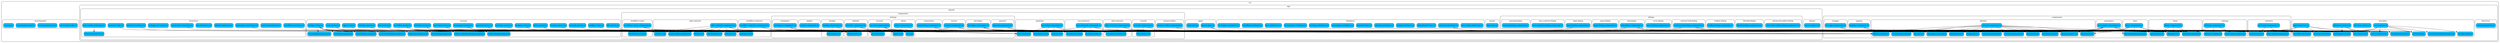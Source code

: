 digraph test {

subgraph clustersrc {
		node [style="filled,rounded", fillcolor=deepskyblue, shape=box];
subgraph clusterapp {
		node [style="filled,rounded", fillcolor=deepskyblue, shape=box];
subgraph clustercomponents {
		node [style="filled,rounded", fillcolor=deepskyblue, shape=box];
subgraph clustercontracts {
		node [style="filled,rounded", fillcolor=deepskyblue, shape=box];
contractscomponentts[label="contracts.component.ts"];
contractscomponentts -> {editcontractscomponent, contractservice}


	label="contracts";
	style=rounded;

}

subgraph clusterhome {
		node [style="filled,rounded", fillcolor=deepskyblue, shape=box];
	homecomponentts[label="home.component.ts"];
	homecomponentts -> {generalservice, quickbarcomponent, dialogservice}


	label="home";
	style=rounded;

}

subgraph clusteridentity {
		node [style="filled,rounded", fillcolor=deepskyblue, shape=box];
		identitycomponentts[label="identity.component.ts"];
		identitycomponentts -> {keyservice, ledgerservice, identityservice, dialogservice, namespaceservice, connectionstructures, keystructures, namespacestructures, identitystructure, identityinterfaces, connectioninterfaces, keyinterfaces, namespaceinterfaces}


	label="identity";
	style=rounded;

}

subgraph clusterkeys {
		node [style="filled,rounded", fillcolor=deepskyblue, shape=box];
			keyscomponentts[label="keys.component.ts"];
			keyscomponentts -> {quickbarcomponent, blockeddialogcomponent, keyservice, dialogservice, keystructures, keyinterfaces}


	label="keys";
	style=rounded;

}

subgraph clusternamespace {
		node [style="filled,rounded", fillcolor=deepskyblue, shape=box];
				namespacecomponentts[label="namespace.component.ts"];
				namespacecomponentts -> {namespaceservice, ledgerservice, generalservice, dialogservice, identityservice, quickbarcomponent, namespacestructures, identitystructure, identityinterfaces, namespaceinterfaces}


	label="namespace";
	style=rounded;

}

subgraph clustersettings {
		node [style="filled,rounded", fillcolor=deepskyblue, shape=box];
					settingscomponentts[label="settings.component.ts"];
					settingscomponentts -> {quickbarcomponent, connectionscomponent, defaultscomponent}


	label="settings";
	style=rounded;

}

subgraph clustersigning {
		node [style="filled,rounded", fillcolor=deepskyblue, shape=box];
						signingcomponentts[label="signing.component.ts"];
						signingcomponentts -> {keyservice, keyinterfaces}


	label="signing";
	style=rounded;

}

subgraph clusterswagger {
		node [style="filled,rounded", fillcolor=deepskyblue, shape=box];
							swaggercomponentts[label="swagger.component.ts"];
							swaggercomponentts -> {ledgerservice, connectionstructures}


	label="swagger";
	style=rounded;

}


	label="components";
	style=rounded;

}

subgraph clusterdirectives {
		node [style="filled,rounded", fillcolor=deepskyblue, shape=box];
	webviewdirectivets[label="webview.directive.ts"];
	webviewdirectivets -> {}


	label="directives";
	style=rounded;

}

subgraph clusterproviders {
		node [style="filled,rounded", fillcolor=deepskyblue, shape=box];
		databaseservicets[label="database.service.ts"];
		databaseservicets -> {electronservice, workspaceinterfaces, settingsstructures}

		electronservicets[label="electron.service.ts"];
		electronservicets -> {}

		saveservicets[label="save.service.ts"];
		saveservicets -> {savecontractdialogcomponent, contractservice, dialogservice, contractstructures, errorsclasses, dialoginterfaces, workflowinterfaces, contractinterfaces}

		uploadservicets[label="upload.service.ts"];
		uploadservicets -> {ledgerservice, dialogservice, contractstructures, errorsclasses, connectioninterfaces, identityinterfaces, namespaceinterfaces, contractinterfaces, namespaceservice}


	label="providers";
	style=rounded;

}

subgraph clustershared {
		node [style="filled,rounded", fillcolor=deepskyblue, shape=box];
			subgraph clusterclasses {
								node [style="filled,rounded", fillcolor=deepskyblue, shape=box];
			errorsclassests[label="errors.classes.ts"];
			errorsclassests -> {}


				label="classes";
				style=rounded;

			}

			subgraph clustercomponents2 {
								node [style="filled,rounded", fillcolor=deepskyblue, shape=box];
				subgraph clusterconsole {
										node [style="filled,rounded", fillcolor=deepskyblue, shape=box];
				consolecomponentts[label="console.component.ts"];
				consolecomponentts -> {consoleservice, electronservice, generalservice}


					label="console";
					style=rounded;

				}

				subgraph clustereditcontracts {
										node [style="filled,rounded", fillcolor=deepskyblue, shape=box];
					editcontractscomponentts[label="edit-contracts.component.ts"];
					editcontractscomponentts -> {monacoeditorcomponent, dataservice, generalservice, electronservice, saveservice, quickbarcomponent, dialogservice, fileservice, contractstructures, errorsclasses, workflowservice, contractinterfaces, contractservice}


					label="edit-contracts";
					style=rounded;

				}

				subgraph clusterinfocontracts {
										node [style="filled,rounded", fillcolor=deepskyblue, shape=box];
						infocontractscomponentts[label="info-contracts.component.ts"];
						infocontractscomponentts -> {contractservice, ledgerservice, namespaceservice, quickbarcomponent, dialogservice, contractstructures, connectionstructures, namespacestructures, transactionstructures, identityinterfaces, namespaceinterfaces, identityservice, identitystructure}


					label="info-contracts";
					style=rounded;

				}

				subgraph clustermonacoeditor {
										node [style="filled,rounded", fillcolor=deepskyblue, shape=box];
							monacoeditorcomponentts[label="monaco-editor.component.ts"];
							monacoeditorcomponentts -> {electronservice}


					label="monaco-editor";
					style=rounded;

				}

				subgraph clusterquickbar {
										node [style="filled,rounded", fillcolor=deepskyblue, shape=box];
								quickbarcomponentts[label="quick-bar.component.ts"];
								quickbarcomponentts -> {electronservice, generalservice, databaseservice, dialogservice, workspaceinterfaces, userinterfaces, userservice}


					label="quick-bar";
					style=rounded;

				}

				subgraph clusterruncontracts {
										node [style="filled,rounded", fillcolor=deepskyblue, shape=box];
									runcontractscomponentts[label="run-contracts.component.ts"];
									runcontractscomponentts -> {namespaceservice, ledgerservice, dataservice, keyservice, generalservice, quickbarcomponent, electronservice, dialogservice, connectionstructures, namespacestructures, defaultstructures, contractstructures, identityservice, identitystructure, identityinterfaces, namespaceinterfaces, keyinterfaces, connectioninterfaces, defaultinterfaces}


					label="run-contracts";
					style=rounded;

				}

				subgraph clustersettings2 {
										node [style="filled,rounded", fillcolor=deepskyblue, shape=box];
										subgraph clusterabout {
																						node [style="filled,rounded", fillcolor=deepskyblue, shape=box];
										aboutcomponentts[label="about.component.ts"];
										aboutcomponentts -> {version, apiservice, electronservice, workflowservice}


											label="about";
											style=rounded;

										}

										subgraph clusteraccount {
																						node [style="filled,rounded", fillcolor=deepskyblue, shape=box];
											accountcomponentts[label="account.component.ts"];
											accountcomponentts -> {dialogservice, userinterfaces, userservice, userstructure, electronservice, apiservice}


											label="account";
											style=rounded;

										}

										subgraph clusterbackup {
																						node [style="filled,rounded", fillcolor=deepskyblue, shape=box];
												backupcomponentts[label="backup.component.ts"];
												backupcomponentts -> {backupservice, electronservice, dialogservice}


											label="backup";
											style=rounded;

										}

										subgraph clusterconnections {
																						node [style="filled,rounded", fillcolor=deepskyblue, shape=box];
													connectionscomponentts[label="connections.component.ts"];
													connectionscomponentts -> {ledgerservice, connectionstructures}


											label="connections";
											style=rounded;

										}

										subgraph clusterdefaults {
																						node [style="filled,rounded", fillcolor=deepskyblue, shape=box];
														defaultscomponentts[label="defaults.component.ts"];
														defaultscomponentts -> {ledgerservice, defaultsservice, namespaceservice, namespacestructures, defaultstructures, identityinterfaces, identityservice, generalservice, connectioninterfaces, defaultinterfaces, namespaceinterfaces}


											label="defaults";
											style=rounded;

										}

										subgraph clusterdeveloper {
																						node [style="filled,rounded", fillcolor=deepskyblue, shape=box];
															developercomponentts[label="developer.component.ts"];
															developercomponentts -> {databaseservice, electronservice, dialogservice, workspaceinterfaces, userservice}


											label="developer";
											style=rounded;

										}

										subgraph clustergeneral {
																						node [style="filled,rounded", fillcolor=deepskyblue, shape=box];
																generalcomponentts[label="general.component.ts"];
																generalcomponentts -> {generalservice, settingsstructures}


											label="general";
											style=rounded;

										}

										subgraph clusterrestore {
																						node [style="filled,rounded", fillcolor=deepskyblue, shape=box];
																	restorecomponentts[label="restore.component.ts"];
																	restorecomponentts -> {electronservice, backupservice, dialogservice}


											label="restore";
											style=rounded;

										}

										subgraph clusterupdate {
																						node [style="filled,rounded", fillcolor=deepskyblue, shape=box];
																		updatecomponentts[label="update.component.ts"];
																		updatecomponentts -> {}


											label="update";
											style=rounded;

										}

										subgraph clusterworkspace {
																						node [style="filled,rounded", fillcolor=deepskyblue, shape=box];
																			workspacecomponentts[label="workspace.component.ts"];
																			workspacecomponentts -> {databaseservice, dialogservice, electronservice, workspaceinterfaces}


											label="workspace";
											style=rounded;

										}


					label="settings";
					style=rounded;

				}

				subgraph clusterworkflowcontracts {
										node [style="filled,rounded", fillcolor=deepskyblue, shape=box];
											workflowcontractscomponentts[label="workflow-contracts.component.ts"];
											workflowcontractscomponentts -> {workflowinterfaces, workflowservice, contractservice, identityinterfaces, identityservice, contractinterfaces, uploadservice}


					label="workflow-contracts";
					style=rounded;

				}

				subgraph clusterworkflowcreate {
										node [style="filled,rounded", fillcolor=deepskyblue, shape=box];
												workflowcreatecomponentts[label="workflow-create.component.ts"];
												workflowcreatecomponentts -> {workflowstructures, identityservice, identityinterfaces, workflowservice, workflowinterfaces}


					label="workflow-create";
					style=rounded;

				}


				label="components";
				style=rounded;

			}

			subgraph clusterdialogs {
								node [style="filled,rounded", fillcolor=deepskyblue, shape=box];
					subgraph clusteradvancedconfirmdialog {
												node [style="filled,rounded", fillcolor=deepskyblue, shape=box];
					advancedconfirmdialogcomponentts[label="advanced-confirm-dialog.component.ts"];
					advancedconfirmdialogcomponentts -> {}


						label="advanced-confirm-dialog";
						style=rounded;

					}

					subgraph clusterblockeddialog {
												node [style="filled,rounded", fillcolor=deepskyblue, shape=box];
						blockeddialogcomponentts[label="blocked-dialog.component.ts"];
						blockeddialogcomponentts -> {}


						label="blocked-dialog";
						style=rounded;

					}

					subgraph clusterconfirmdialog {
												node [style="filled,rounded", fillcolor=deepskyblue, shape=box];
							confirmdialogcomponentts[label="confirm-dialog.component.ts"];
							confirmdialogcomponentts -> {}


						label="confirm-dialog";
						style=rounded;

					}

					subgraph clustercontractinfodialog {
												node [style="filled,rounded", fillcolor=deepskyblue, shape=box];
								contractinfodialogcomponentts[label="contract-info-dialog.component.ts"];
								contractinfodialogcomponentts -> {databaseservice, contractstructures, connectionstructures, identityservice, identitystructure}


						label="contract-info-dialog";
						style=rounded;

					}

					subgraph clustererrordialog {
												node [style="filled,rounded", fillcolor=deepskyblue, shape=box];
									errordialogcomponentts[label="error-dialog.component.ts"];
									errordialogcomponentts -> {}


						label="error-dialog";
						style=rounded;

					}

					subgraph clusterinfodialog {
												node [style="filled,rounded", fillcolor=deepskyblue, shape=box];
										infodialogcomponentts[label="info-dialog.component.ts"];
										infodialogcomponentts -> {databaseservice, contractstructures, connectionstructures, identityservice, identitystructure}


						label="info-dialog";
						style=rounded;

					}

					subgraph clusterinputdialog {
												node [style="filled,rounded", fillcolor=deepskyblue, shape=box];
											inputdialogcomponentts[label="input-dialog.component.ts"];
											inputdialogcomponentts -> {}


						label="input-dialog";
						style=rounded;

					}

					subgraph clusterlogindialog {
												node [style="filled,rounded", fillcolor=deepskyblue, shape=box];
												logindialogcomponentts[label="login-dialog.component.ts"];
												logindialogcomponentts -> {userinterfaces}


						label="login-dialog";
						style=rounded;

					}

					subgraph clustersavecontractdialog {
												node [style="filled,rounded", fillcolor=deepskyblue, shape=box];
													savecontractdialogcomponentts[label="save-contract-dialog.component.ts"];
													savecontractdialogcomponentts -> {}


						label="save-contract-dialog";
						style=rounded;

					}

					subgraph clusterwarningdialog {
												node [style="filled,rounded", fillcolor=deepskyblue, shape=box];
														warningdialogcomponentts[label="warning-dialog.component.ts"];
														warningdialogcomponentts -> {}


						label="warning-dialog";
						style=rounded;

					}


				label="dialogs";
				style=rounded;

			}

			subgraph clusterenums {
								node [style="filled,rounded", fillcolor=deepskyblue, shape=box];
						keyenumts[label="key.enum.ts"];
						keyenumts -> {}


				label="enums";
				style=rounded;

			}

			subgraph clusterinterfaces {
								node [style="filled,rounded", fillcolor=deepskyblue, shape=box];
							connectioninterfacests[label="connection.interfaces.ts"];
							connectioninterfacests -> {}

							contractinterfacests[label="contract.interfaces.ts"];
							contractinterfacests -> {connectioninterfaces, identityinterfaces}

							defaultinterfacests[label="default.interfaces.ts"];
							defaultinterfacests -> {}

							dialoginterfacests[label="dialog.interfaces.ts"];
							dialoginterfacests -> {}

							identityinterfacests[label="identity.interfaces.ts"];
							identityinterfacests -> {}

							keyinterfacests[label="key.interfaces.ts"];
							keyinterfacests -> {}

							namespaceinterfacests[label="namespace.interfaces.ts"];
							namespaceinterfacests -> {}

							settingsinterfacests[label="settings.interfaces.ts"];
							settingsinterfacests -> {}

							transactioninterfacests[label="transaction.interfaces.ts"];
							transactioninterfacests -> {}

							userinterfacests[label="user.interfaces.ts"];
							userinterfacests -> {}

							workflowinterfacests[label="workflow.interfaces.ts"];
							workflowinterfacests -> {}

							workspaceinterfacests[label="workspace.interfaces.ts"];
							workspaceinterfacests -> {}


				label="interfaces";
				style=rounded;

			}

			subgraph clusterpipes {
								node [style="filled,rounded", fillcolor=deepskyblue, shape=box];
								namespipets[label="names.pipe.ts"];
								namespipets -> {ledgerservice, connectionstructures, identityservice, identityinterfaces, connectioninterfaces}

								ntobpipets[label="ntob.pipe.ts"];
								ntobpipets -> {}


				label="pipes";
				style=rounded;

			}

			subgraph clusterservices {
								node [style="filled,rounded", fillcolor=deepskyblue, shape=box];
									apiservicets[label="api.service.ts"];
									apiservicets -> {userinterfaces}

									backupservicets[label="backup.service.ts"];
									backupservicets -> {databaseservice, electronservice, generalservice, dialogservice}

									configservicets[label="config.service.ts"];
									configservicets -> {electronservice}

									consoleservicets[label="console.service.ts"];
									consoleservicets -> {electronservice}

									contractservicets[label="contract.service.ts"];
									contractservicets -> {databaseservice, uploadservice, identityservice, contractstructures, contractinterfaces, identityinterfaces}

									dataservicets[label="data.service.ts"];
									dataservicets -> {defaultsservice, keyservice, namespaceservice, ledgerservice, contractservice, defaultstructures, connectionstructures, contractstructures, keystructures, namespacestructures}

									defaultsservicets[label="defaults.service.ts"];
									defaultsservicets -> {databaseservice, defaultstructures}

									dialogservicets[label="dialog.service.ts"];
									dialogservicets -> {errordialogcomponent, advancedconfirmdialogcomponent, confirmdialogcomponent, warningdialogcomponent, infodialogcomponent, inputdialogcomponent, contractinfodialogcomponent, logindialogcomponent, contractstructures, userinterfaces, blockeddialogcomponent}

									fileservicets[label="file.service.ts"];
									fileservicets -> {electronservice}

									generalservicets[label="general.service.ts"];
									generalservicets -> {electronservice, version, databaseservice, settingsstructures}

									identityservicets[label="identity.service.ts"];
									identityservicets -> {databaseservice, ledgerservice, keyservice, identityinterfaces, connectioninterfaces}

									keyservicets[label="key.service.ts"];
									keyservicets -> {databaseservice, keyinterfaces}

									ledgerservicets[label="ledger.service.ts"];
									ledgerservicets -> {databaseservice, electronservice, connectionstructures, identityinterfaces, keyservice, keyinterfaces}

									namespaceservicets[label="namespace.service.ts"];
									namespaceservicets -> {generalservice, databaseservice, identityservice, ledgerservice, namespacestructures, transactionstructures, identitystructure, namespaceinterfaces, identityinterfaces, connectioninterfaces}

									settingsservicets[label="settings.service.ts"];
									settingsservicets -> {databaseservice, settingsstructures}

									userservicets[label="user.service.ts"];
									userservicets -> {userinterfaces, apiservice, electronservice, userstructure}

									workflowservicets[label="workflow.service.ts"];
									workflowservicets -> {workflowinterfaces, databaseservice, contractinterfaces, saveservice, dialogservice, uploadservice, identityinterfaces}


				label="services";
				style=rounded;

			}

			subgraph clusterstructures {
								node [style="filled,rounded", fillcolor=deepskyblue, shape=box];
										connectionstructurests[label="connection.structures.ts"];
										connectionstructurests -> {connectioninterfaces}

										contractstructurests[label="contract.structures.ts"];
										contractstructurests -> {}

										defaultstructurests[label="default.structures.ts"];
										defaultstructurests -> {defaultinterfaces}

										identitystructurets[label="identity.structure.ts"];
										identitystructurets -> {}

										keystructurests[label="key.structures.ts"];
										keystructurests -> {}

										namespacestructurests[label="namespace.structures.ts"];
										namespacestructurests -> {namespaceinterfaces}

										settingsstructurests[label="settings.structures.ts"];
										settingsstructurests -> {}

										transactionstructurests[label="transaction.structures.ts"];
										transactionstructurests -> {transactioninterfaces}

										userstructurets[label="user.structure.ts"];
										userstructurets -> {userinterfaces}

										workflowstructurests[label="workflow.structures.ts"];
										workflowstructurests -> {workflowinterfaces}


				label="structures";
				style=rounded;

			}


	label="shared";
	style=rounded;

}


	label="app";
	style=rounded;

}

subgraph clusterenvironments {
		node [style="filled,rounded", fillcolor=deepskyblue, shape=box];
	environmentdevts[label="environment.dev.ts"];
	environmentdevts -> {}

	environmentlocalts[label="environment.local.ts"];
	environmentlocalts -> {}

	environmentprodts[label="environment.prod.ts"];
	environmentprodts -> {}

	versionts[label="version.ts"];
	versionts -> {}


	label="environments";
	style=rounded;

}


	label="src";
	style=rounded;

}
}
